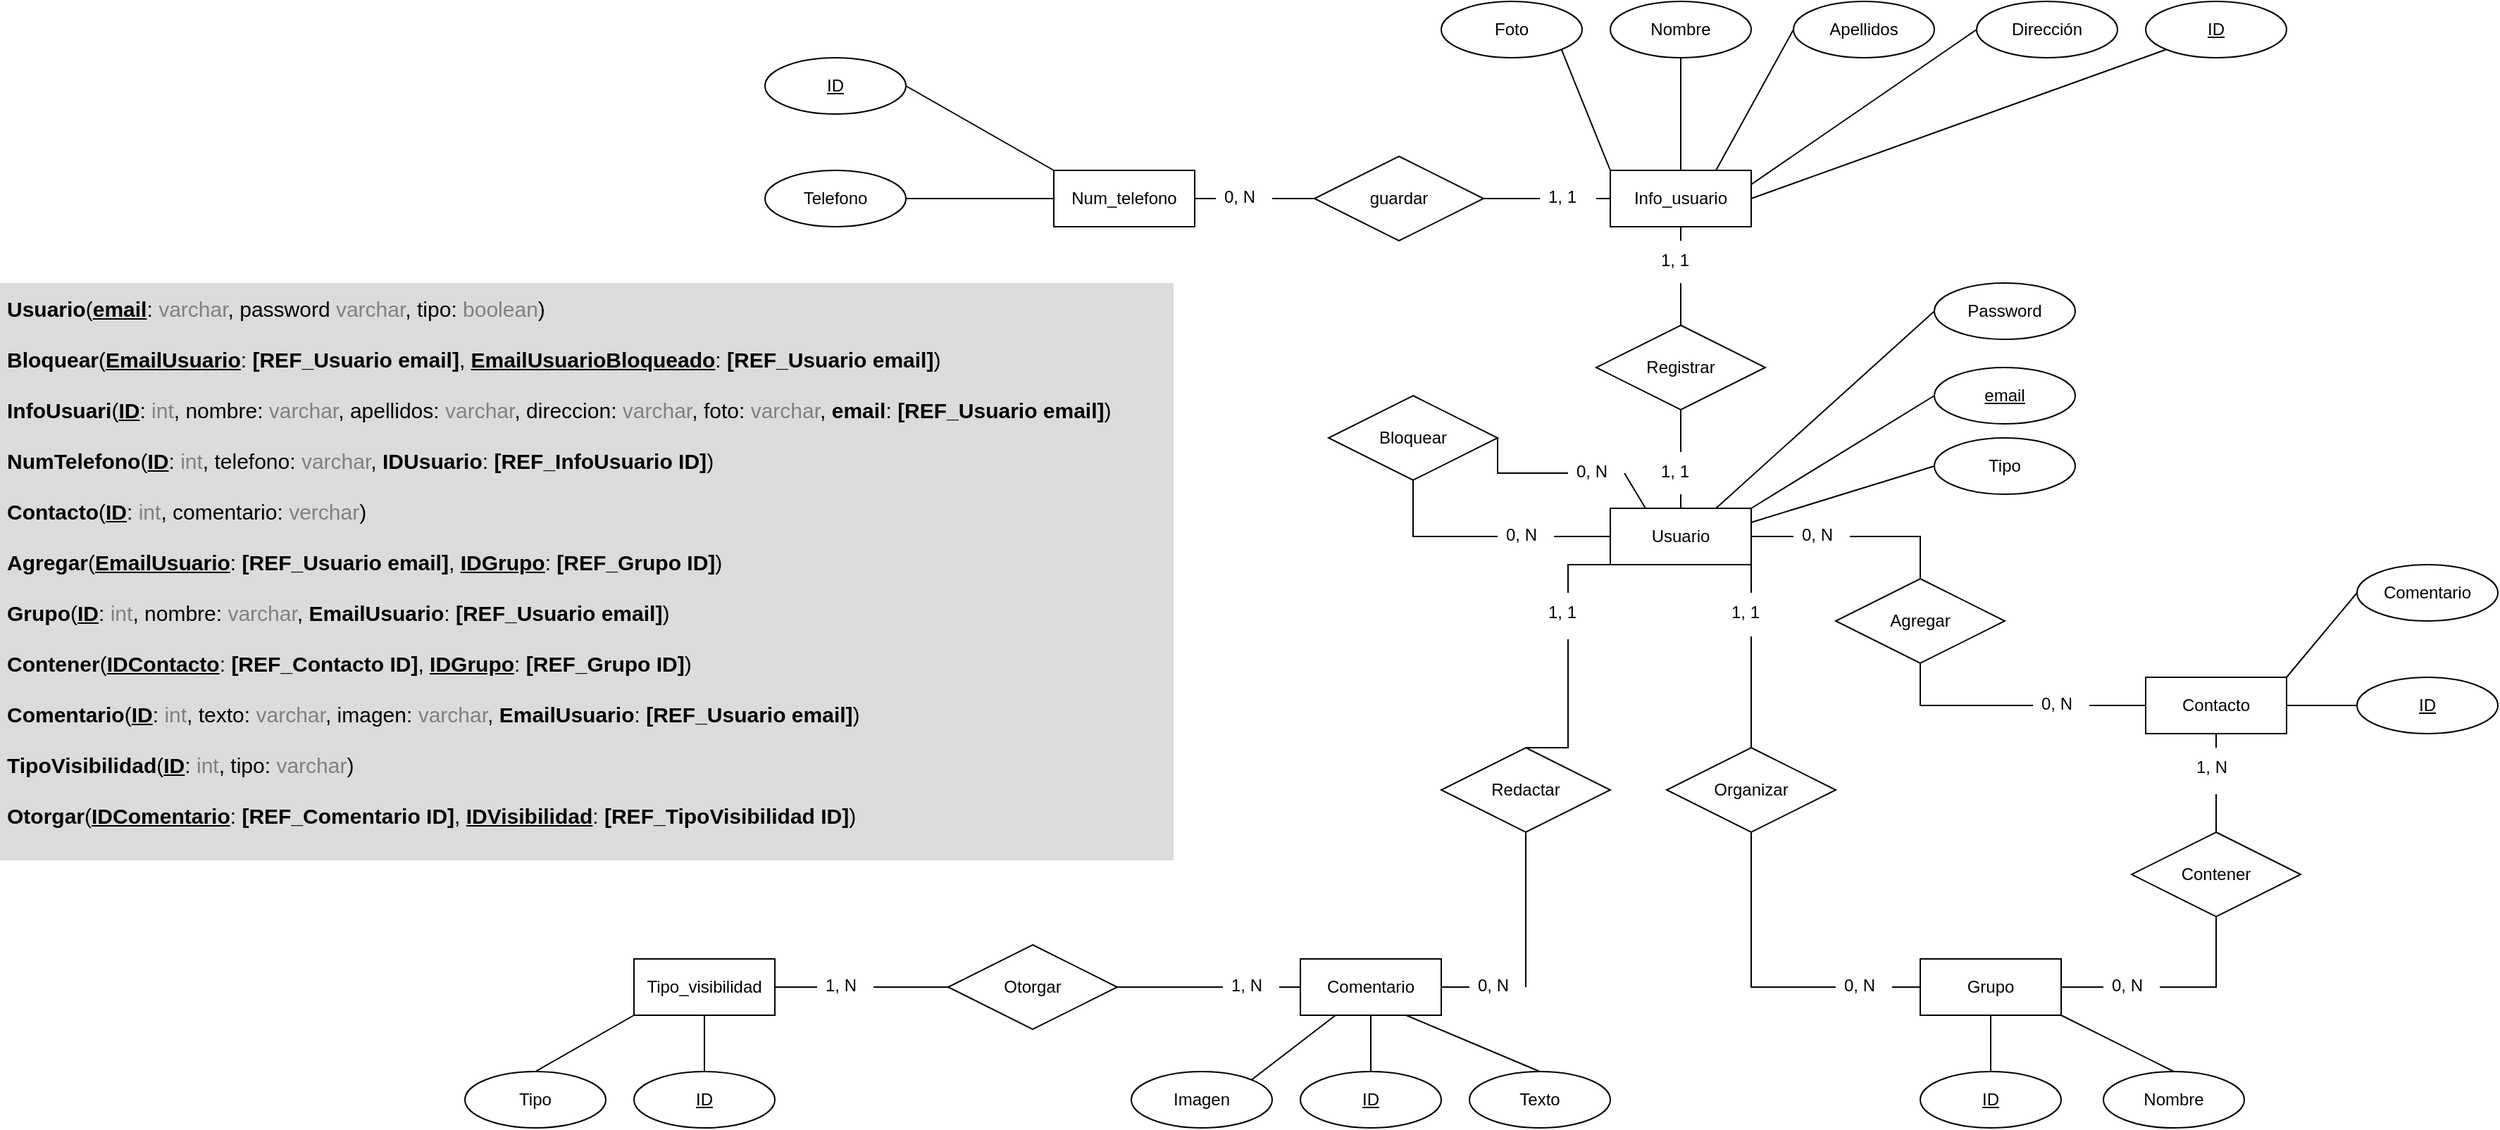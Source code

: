 <mxfile version="22.0.4" type="github">
  <diagram name="Página-1" id="-9C3jIrHVIkXwPgJliVP">
    <mxGraphModel dx="3695" dy="2733" grid="1" gridSize="10" guides="1" tooltips="1" connect="1" arrows="1" fold="1" page="1" pageScale="1" pageWidth="827" pageHeight="1169" math="0" shadow="0">
      <root>
        <mxCell id="0" />
        <mxCell id="1" parent="0" />
        <mxCell id="gNRQX5EENr9k3Pw9cmkN-1" value="Usuario" style="whiteSpace=wrap;html=1;align=center;" parent="1" vertex="1">
          <mxGeometry x="903" y="-540" width="100" height="40" as="geometry" />
        </mxCell>
        <mxCell id="gNRQX5EENr9k3Pw9cmkN-2" value="email" style="ellipse;whiteSpace=wrap;html=1;align=center;fontStyle=4;" parent="1" vertex="1">
          <mxGeometry x="1133" y="-640" width="100" height="40" as="geometry" />
        </mxCell>
        <mxCell id="gNRQX5EENr9k3Pw9cmkN-3" value="Password" style="ellipse;whiteSpace=wrap;html=1;align=center;" parent="1" vertex="1">
          <mxGeometry x="1133" y="-700" width="100" height="40" as="geometry" />
        </mxCell>
        <mxCell id="gNRQX5EENr9k3Pw9cmkN-4" value="Nombre" style="ellipse;whiteSpace=wrap;html=1;align=center;" parent="1" vertex="1">
          <mxGeometry x="903" y="-900" width="100" height="40" as="geometry" />
        </mxCell>
        <mxCell id="gNRQX5EENr9k3Pw9cmkN-5" value="Apellidos" style="ellipse;whiteSpace=wrap;html=1;align=center;" parent="1" vertex="1">
          <mxGeometry x="1033" y="-900" width="100" height="40" as="geometry" />
        </mxCell>
        <mxCell id="gNRQX5EENr9k3Pw9cmkN-6" value="Dirección" style="ellipse;whiteSpace=wrap;html=1;align=center;" parent="1" vertex="1">
          <mxGeometry x="1163" y="-900" width="100" height="40" as="geometry" />
        </mxCell>
        <mxCell id="gNRQX5EENr9k3Pw9cmkN-7" value="Telefono" style="ellipse;whiteSpace=wrap;html=1;align=center;" parent="1" vertex="1">
          <mxGeometry x="303" y="-780" width="100" height="40" as="geometry" />
        </mxCell>
        <mxCell id="gNRQX5EENr9k3Pw9cmkN-8" value="Foto" style="ellipse;whiteSpace=wrap;html=1;align=center;" parent="1" vertex="1">
          <mxGeometry x="783" y="-900" width="100" height="40" as="geometry" />
        </mxCell>
        <mxCell id="gNRQX5EENr9k3Pw9cmkN-9" value="Tipo" style="ellipse;whiteSpace=wrap;html=1;align=center;" parent="1" vertex="1">
          <mxGeometry x="1133" y="-590" width="100" height="40" as="geometry" />
        </mxCell>
        <mxCell id="gNRQX5EENr9k3Pw9cmkN-10" value="Contacto" style="whiteSpace=wrap;html=1;align=center;" parent="1" vertex="1">
          <mxGeometry x="1283" y="-420" width="100" height="40" as="geometry" />
        </mxCell>
        <mxCell id="gNRQX5EENr9k3Pw9cmkN-11" value="ID" style="ellipse;whiteSpace=wrap;html=1;align=center;fontStyle=4;" parent="1" vertex="1">
          <mxGeometry x="1433" y="-420" width="100" height="40" as="geometry" />
        </mxCell>
        <mxCell id="gNRQX5EENr9k3Pw9cmkN-12" value="Comentario" style="ellipse;whiteSpace=wrap;html=1;align=center;" parent="1" vertex="1">
          <mxGeometry x="1433" y="-500" width="100" height="40" as="geometry" />
        </mxCell>
        <mxCell id="gNRQX5EENr9k3Pw9cmkN-13" value="Grupo" style="whiteSpace=wrap;html=1;align=center;" parent="1" vertex="1">
          <mxGeometry x="1123" y="-220" width="100" height="40" as="geometry" />
        </mxCell>
        <mxCell id="gNRQX5EENr9k3Pw9cmkN-14" value="ID" style="ellipse;whiteSpace=wrap;html=1;align=center;fontStyle=4;" parent="1" vertex="1">
          <mxGeometry x="1123" y="-140" width="100" height="40" as="geometry" />
        </mxCell>
        <mxCell id="gNRQX5EENr9k3Pw9cmkN-15" value="Nombre" style="ellipse;whiteSpace=wrap;html=1;align=center;" parent="1" vertex="1">
          <mxGeometry x="1253" y="-140" width="100" height="40" as="geometry" />
        </mxCell>
        <mxCell id="gNRQX5EENr9k3Pw9cmkN-16" value="Organizar" style="shape=rhombus;perimeter=rhombusPerimeter;whiteSpace=wrap;html=1;align=center;" parent="1" vertex="1">
          <mxGeometry x="943" y="-370" width="120" height="60" as="geometry" />
        </mxCell>
        <mxCell id="gNRQX5EENr9k3Pw9cmkN-17" value="0, N" style="text;strokeColor=none;fillColor=none;spacingLeft=4;spacingRight=4;overflow=hidden;rotatable=0;points=[[0,0.5],[1,0.5]];portConstraint=eastwest;fontSize=12;whiteSpace=wrap;html=1;" parent="1" vertex="1">
          <mxGeometry x="1063" y="-215" width="40" height="30" as="geometry" />
        </mxCell>
        <mxCell id="gNRQX5EENr9k3Pw9cmkN-18" value="1, 1" style="text;strokeColor=none;fillColor=none;spacingLeft=4;spacingRight=4;overflow=hidden;rotatable=0;points=[[0,0.5],[1,0.5]];portConstraint=eastwest;fontSize=12;whiteSpace=wrap;html=1;" parent="1" vertex="1">
          <mxGeometry x="983" y="-480" width="40" height="30" as="geometry" />
        </mxCell>
        <mxCell id="gNRQX5EENr9k3Pw9cmkN-19" value="" style="endArrow=none;html=1;rounded=0;exitX=0;exitY=0.5;exitDx=0;exitDy=0;entryX=1;entryY=0.5;entryDx=0;entryDy=0;" parent="1" source="gNRQX5EENr9k3Pw9cmkN-13" target="gNRQX5EENr9k3Pw9cmkN-17" edge="1">
          <mxGeometry relative="1" as="geometry">
            <mxPoint x="1123" y="-260" as="sourcePoint" />
            <mxPoint x="1283" y="-260" as="targetPoint" />
          </mxGeometry>
        </mxCell>
        <mxCell id="gNRQX5EENr9k3Pw9cmkN-20" value="" style="endArrow=none;html=1;rounded=0;exitX=0.5;exitY=1;exitDx=0;exitDy=0;entryX=0;entryY=0.5;entryDx=0;entryDy=0;" parent="1" source="gNRQX5EENr9k3Pw9cmkN-16" target="gNRQX5EENr9k3Pw9cmkN-17" edge="1">
          <mxGeometry relative="1" as="geometry">
            <mxPoint x="1183" y="-190" as="sourcePoint" />
            <mxPoint x="1083" y="-200" as="targetPoint" />
            <Array as="points">
              <mxPoint x="1003" y="-200" />
            </Array>
          </mxGeometry>
        </mxCell>
        <mxCell id="gNRQX5EENr9k3Pw9cmkN-21" value="" style="endArrow=none;html=1;rounded=0;exitX=1;exitY=1;exitDx=0;exitDy=0;entryX=0.5;entryY=0;entryDx=0;entryDy=0;entryPerimeter=0;" parent="1" source="gNRQX5EENr9k3Pw9cmkN-1" target="gNRQX5EENr9k3Pw9cmkN-18" edge="1">
          <mxGeometry relative="1" as="geometry">
            <mxPoint x="983" y="-500" as="sourcePoint" />
            <mxPoint x="1313" y="-260" as="targetPoint" />
          </mxGeometry>
        </mxCell>
        <mxCell id="gNRQX5EENr9k3Pw9cmkN-22" value="" style="endArrow=none;html=1;rounded=0;exitX=0.5;exitY=1.033;exitDx=0;exitDy=0;entryX=0.5;entryY=0;entryDx=0;entryDy=0;exitPerimeter=0;fontStyle=1" parent="1" source="gNRQX5EENr9k3Pw9cmkN-18" target="gNRQX5EENr9k3Pw9cmkN-16" edge="1">
          <mxGeometry relative="1" as="geometry">
            <mxPoint x="1183" y="-190" as="sourcePoint" />
            <mxPoint x="1133" y="-190" as="targetPoint" />
          </mxGeometry>
        </mxCell>
        <mxCell id="gNRQX5EENr9k3Pw9cmkN-23" value="Agregar" style="shape=rhombus;perimeter=rhombusPerimeter;whiteSpace=wrap;html=1;align=center;" parent="1" vertex="1">
          <mxGeometry x="1063" y="-490" width="120" height="60" as="geometry" />
        </mxCell>
        <mxCell id="gNRQX5EENr9k3Pw9cmkN-24" value="Comentario" style="whiteSpace=wrap;html=1;align=center;" parent="1" vertex="1">
          <mxGeometry x="683" y="-220" width="100" height="40" as="geometry" />
        </mxCell>
        <mxCell id="gNRQX5EENr9k3Pw9cmkN-25" value="Redactar" style="shape=rhombus;perimeter=rhombusPerimeter;whiteSpace=wrap;html=1;align=center;" parent="1" vertex="1">
          <mxGeometry x="783" y="-370" width="120" height="60" as="geometry" />
        </mxCell>
        <mxCell id="gNRQX5EENr9k3Pw9cmkN-26" value="1, 1" style="text;strokeColor=none;fillColor=none;spacingLeft=4;spacingRight=4;overflow=hidden;rotatable=0;points=[[0,0.5],[1,0.5]];portConstraint=eastwest;fontSize=12;whiteSpace=wrap;html=1;" parent="1" vertex="1">
          <mxGeometry x="853" y="-480" width="40" height="30" as="geometry" />
        </mxCell>
        <mxCell id="gNRQX5EENr9k3Pw9cmkN-27" value="0, N" style="text;strokeColor=none;fillColor=none;spacingLeft=4;spacingRight=4;overflow=hidden;rotatable=0;points=[[0,0.5],[1,0.5]];portConstraint=eastwest;fontSize=12;whiteSpace=wrap;html=1;" parent="1" vertex="1">
          <mxGeometry x="803" y="-215" width="40" height="30" as="geometry" />
        </mxCell>
        <mxCell id="gNRQX5EENr9k3Pw9cmkN-28" value="" style="endArrow=none;html=1;rounded=0;exitX=1;exitY=0.5;exitDx=0;exitDy=0;entryX=0;entryY=0.5;entryDx=0;entryDy=0;" parent="1" source="gNRQX5EENr9k3Pw9cmkN-24" target="gNRQX5EENr9k3Pw9cmkN-27" edge="1">
          <mxGeometry relative="1" as="geometry">
            <mxPoint x="1123" y="-260" as="sourcePoint" />
            <mxPoint x="1283" y="-260" as="targetPoint" />
          </mxGeometry>
        </mxCell>
        <mxCell id="gNRQX5EENr9k3Pw9cmkN-29" value="" style="endArrow=none;html=1;rounded=0;exitX=0.5;exitY=1;exitDx=0;exitDy=0;entryX=1;entryY=0.5;entryDx=0;entryDy=0;" parent="1" source="gNRQX5EENr9k3Pw9cmkN-25" target="gNRQX5EENr9k3Pw9cmkN-27" edge="1">
          <mxGeometry relative="1" as="geometry">
            <mxPoint x="1123" y="-260" as="sourcePoint" />
            <mxPoint x="1283" y="-260" as="targetPoint" />
          </mxGeometry>
        </mxCell>
        <mxCell id="gNRQX5EENr9k3Pw9cmkN-30" value="" style="endArrow=none;html=1;rounded=0;exitX=0.5;exitY=0;exitDx=0;exitDy=0;entryX=0.5;entryY=1.1;entryDx=0;entryDy=0;entryPerimeter=0;" parent="1" source="gNRQX5EENr9k3Pw9cmkN-25" target="gNRQX5EENr9k3Pw9cmkN-26" edge="1">
          <mxGeometry relative="1" as="geometry">
            <mxPoint x="1123" y="-260" as="sourcePoint" />
            <mxPoint x="1283" y="-260" as="targetPoint" />
            <Array as="points">
              <mxPoint x="873" y="-370" />
            </Array>
          </mxGeometry>
        </mxCell>
        <mxCell id="gNRQX5EENr9k3Pw9cmkN-31" value="" style="endArrow=none;html=1;rounded=0;exitX=0;exitY=1;exitDx=0;exitDy=0;entryX=0.5;entryY=0;entryDx=0;entryDy=0;entryPerimeter=0;" parent="1" source="gNRQX5EENr9k3Pw9cmkN-1" target="gNRQX5EENr9k3Pw9cmkN-26" edge="1">
          <mxGeometry relative="1" as="geometry">
            <mxPoint x="1123" y="-260" as="sourcePoint" />
            <mxPoint x="1283" y="-260" as="targetPoint" />
            <Array as="points">
              <mxPoint x="873" y="-500" />
            </Array>
          </mxGeometry>
        </mxCell>
        <mxCell id="gNRQX5EENr9k3Pw9cmkN-32" value="Bloquear" style="shape=rhombus;perimeter=rhombusPerimeter;whiteSpace=wrap;html=1;align=center;" parent="1" vertex="1">
          <mxGeometry x="703" y="-620" width="120" height="60" as="geometry" />
        </mxCell>
        <mxCell id="gNRQX5EENr9k3Pw9cmkN-33" value="0, N" style="text;strokeColor=none;fillColor=none;spacingLeft=4;spacingRight=4;overflow=hidden;rotatable=0;points=[[0,0.5],[1,0.5]];portConstraint=eastwest;fontSize=12;whiteSpace=wrap;html=1;" parent="1" vertex="1">
          <mxGeometry x="823" y="-535" width="40" height="30" as="geometry" />
        </mxCell>
        <mxCell id="gNRQX5EENr9k3Pw9cmkN-34" value="" style="endArrow=none;html=1;rounded=0;exitX=0;exitY=0.5;exitDx=0;exitDy=0;entryX=1;entryY=0.5;entryDx=0;entryDy=0;" parent="1" source="gNRQX5EENr9k3Pw9cmkN-1" target="gNRQX5EENr9k3Pw9cmkN-33" edge="1">
          <mxGeometry relative="1" as="geometry">
            <mxPoint x="1013" y="-439" as="sourcePoint" />
            <mxPoint x="1013" y="-360" as="targetPoint" />
          </mxGeometry>
        </mxCell>
        <mxCell id="gNRQX5EENr9k3Pw9cmkN-35" value="" style="endArrow=none;html=1;rounded=0;exitX=0;exitY=0.5;exitDx=0;exitDy=0;entryX=0.5;entryY=1;entryDx=0;entryDy=0;" parent="1" source="gNRQX5EENr9k3Pw9cmkN-33" target="gNRQX5EENr9k3Pw9cmkN-32" edge="1">
          <mxGeometry relative="1" as="geometry">
            <mxPoint x="1123" y="-260" as="sourcePoint" />
            <mxPoint x="1283" y="-260" as="targetPoint" />
            <Array as="points">
              <mxPoint x="763" y="-520" />
            </Array>
          </mxGeometry>
        </mxCell>
        <mxCell id="gNRQX5EENr9k3Pw9cmkN-36" value="0, N" style="text;strokeColor=none;fillColor=none;spacingLeft=4;spacingRight=4;overflow=hidden;rotatable=0;points=[[0,0.5],[1,0.5]];portConstraint=eastwest;fontSize=12;whiteSpace=wrap;html=1;" parent="1" vertex="1">
          <mxGeometry x="1203" y="-415" width="40" height="30" as="geometry" />
        </mxCell>
        <mxCell id="gNRQX5EENr9k3Pw9cmkN-37" value="0, N" style="text;strokeColor=none;fillColor=none;spacingLeft=4;spacingRight=4;overflow=hidden;rotatable=0;points=[[0,0.5],[1,0.5]];portConstraint=eastwest;fontSize=12;whiteSpace=wrap;html=1;" parent="1" vertex="1">
          <mxGeometry x="1033" y="-535" width="40" height="30" as="geometry" />
        </mxCell>
        <mxCell id="gNRQX5EENr9k3Pw9cmkN-38" value="" style="endArrow=none;html=1;rounded=0;exitX=0.5;exitY=1;exitDx=0;exitDy=0;entryX=0;entryY=0.5;entryDx=0;entryDy=0;" parent="1" source="gNRQX5EENr9k3Pw9cmkN-23" target="gNRQX5EENr9k3Pw9cmkN-36" edge="1">
          <mxGeometry relative="1" as="geometry">
            <mxPoint x="1123" y="-260" as="sourcePoint" />
            <mxPoint x="1283" y="-260" as="targetPoint" />
            <Array as="points">
              <mxPoint x="1123" y="-400" />
            </Array>
          </mxGeometry>
        </mxCell>
        <mxCell id="gNRQX5EENr9k3Pw9cmkN-39" value="" style="endArrow=none;html=1;rounded=0;exitX=0;exitY=0.5;exitDx=0;exitDy=0;entryX=1;entryY=0.5;entryDx=0;entryDy=0;fontStyle=1" parent="1" source="gNRQX5EENr9k3Pw9cmkN-10" target="gNRQX5EENr9k3Pw9cmkN-36" edge="1">
          <mxGeometry relative="1" as="geometry">
            <mxPoint x="1013" y="-439" as="sourcePoint" />
            <mxPoint x="1013" y="-360" as="targetPoint" />
          </mxGeometry>
        </mxCell>
        <mxCell id="gNRQX5EENr9k3Pw9cmkN-40" value="" style="endArrow=none;html=1;rounded=0;exitX=1;exitY=0.5;exitDx=0;exitDy=0;entryX=0;entryY=0.5;entryDx=0;entryDy=0;fontStyle=1" parent="1" source="gNRQX5EENr9k3Pw9cmkN-1" target="gNRQX5EENr9k3Pw9cmkN-37" edge="1">
          <mxGeometry relative="1" as="geometry">
            <mxPoint x="1023" y="-429" as="sourcePoint" />
            <mxPoint x="1023" y="-350" as="targetPoint" />
          </mxGeometry>
        </mxCell>
        <mxCell id="gNRQX5EENr9k3Pw9cmkN-41" value="" style="endArrow=none;html=1;rounded=0;exitX=1;exitY=0.5;exitDx=0;exitDy=0;entryX=0.5;entryY=0;entryDx=0;entryDy=0;fontStyle=1" parent="1" source="gNRQX5EENr9k3Pw9cmkN-37" target="gNRQX5EENr9k3Pw9cmkN-23" edge="1">
          <mxGeometry relative="1" as="geometry">
            <mxPoint x="1033" y="-419" as="sourcePoint" />
            <mxPoint x="1033" y="-340" as="targetPoint" />
            <Array as="points">
              <mxPoint x="1123" y="-520" />
            </Array>
          </mxGeometry>
        </mxCell>
        <mxCell id="gNRQX5EENr9k3Pw9cmkN-42" value="ID" style="ellipse;whiteSpace=wrap;html=1;align=center;fontStyle=4;" parent="1" vertex="1">
          <mxGeometry x="683" y="-140" width="100" height="40" as="geometry" />
        </mxCell>
        <mxCell id="gNRQX5EENr9k3Pw9cmkN-43" value="Imagen" style="ellipse;whiteSpace=wrap;html=1;align=center;" parent="1" vertex="1">
          <mxGeometry x="563" y="-140" width="100" height="40" as="geometry" />
        </mxCell>
        <mxCell id="gNRQX5EENr9k3Pw9cmkN-44" value="Texto" style="ellipse;whiteSpace=wrap;html=1;align=center;" parent="1" vertex="1">
          <mxGeometry x="803" y="-140" width="100" height="40" as="geometry" />
        </mxCell>
        <mxCell id="gNRQX5EENr9k3Pw9cmkN-45" value="Tipo_visibilidad" style="whiteSpace=wrap;html=1;align=center;" parent="1" vertex="1">
          <mxGeometry x="210" y="-220" width="100" height="40" as="geometry" />
        </mxCell>
        <mxCell id="gNRQX5EENr9k3Pw9cmkN-46" value="ID" style="ellipse;whiteSpace=wrap;html=1;align=center;fontStyle=4;" parent="1" vertex="1">
          <mxGeometry x="210" y="-140" width="100" height="40" as="geometry" />
        </mxCell>
        <mxCell id="gNRQX5EENr9k3Pw9cmkN-47" value="Tipo" style="ellipse;whiteSpace=wrap;html=1;align=center;" parent="1" vertex="1">
          <mxGeometry x="90" y="-140" width="100" height="40" as="geometry" />
        </mxCell>
        <mxCell id="gNRQX5EENr9k3Pw9cmkN-48" value="Otorgar" style="shape=rhombus;perimeter=rhombusPerimeter;whiteSpace=wrap;html=1;align=center;" parent="1" vertex="1">
          <mxGeometry x="433" y="-230" width="120" height="60" as="geometry" />
        </mxCell>
        <mxCell id="gNRQX5EENr9k3Pw9cmkN-49" value="1, N" style="text;strokeColor=none;fillColor=none;spacingLeft=4;spacingRight=4;overflow=hidden;rotatable=0;points=[[0,0.5],[1,0.5]];portConstraint=eastwest;fontSize=12;whiteSpace=wrap;html=1;" parent="1" vertex="1">
          <mxGeometry x="340" y="-215" width="40" height="30" as="geometry" />
        </mxCell>
        <mxCell id="gNRQX5EENr9k3Pw9cmkN-50" value="1, N" style="text;strokeColor=none;fillColor=none;spacingLeft=4;spacingRight=4;overflow=hidden;rotatable=0;points=[[0,0.5],[1,0.5]];portConstraint=eastwest;fontSize=12;whiteSpace=wrap;html=1;" parent="1" vertex="1">
          <mxGeometry x="628" y="-215" width="40" height="30" as="geometry" />
        </mxCell>
        <mxCell id="gNRQX5EENr9k3Pw9cmkN-51" value="" style="endArrow=none;html=1;rounded=0;exitX=1;exitY=0.5;exitDx=0;exitDy=0;entryX=0;entryY=0.5;entryDx=0;entryDy=0;" parent="1" source="gNRQX5EENr9k3Pw9cmkN-45" target="gNRQX5EENr9k3Pw9cmkN-49" edge="1">
          <mxGeometry relative="1" as="geometry">
            <mxPoint x="733" y="-260" as="sourcePoint" />
            <mxPoint x="333" y="-170" as="targetPoint" />
          </mxGeometry>
        </mxCell>
        <mxCell id="gNRQX5EENr9k3Pw9cmkN-52" value="" style="endArrow=none;html=1;rounded=0;exitX=0;exitY=0.5;exitDx=0;exitDy=0;entryX=1;entryY=0.5;entryDx=0;entryDy=0;" parent="1" source="gNRQX5EENr9k3Pw9cmkN-48" target="gNRQX5EENr9k3Pw9cmkN-49" edge="1">
          <mxGeometry relative="1" as="geometry">
            <mxPoint x="853" y="-300" as="sourcePoint" />
            <mxPoint x="853" y="-190" as="targetPoint" />
          </mxGeometry>
        </mxCell>
        <mxCell id="gNRQX5EENr9k3Pw9cmkN-53" value="" style="endArrow=none;html=1;rounded=0;exitX=0;exitY=0.5;exitDx=0;exitDy=0;entryX=1;entryY=0.5;entryDx=0;entryDy=0;" parent="1" source="gNRQX5EENr9k3Pw9cmkN-50" target="gNRQX5EENr9k3Pw9cmkN-48" edge="1">
          <mxGeometry relative="1" as="geometry">
            <mxPoint x="863" y="-290" as="sourcePoint" />
            <mxPoint x="863" y="-180" as="targetPoint" />
          </mxGeometry>
        </mxCell>
        <mxCell id="gNRQX5EENr9k3Pw9cmkN-54" value="" style="endArrow=none;html=1;rounded=0;exitX=1;exitY=0.5;exitDx=0;exitDy=0;entryX=0;entryY=0.5;entryDx=0;entryDy=0;" parent="1" source="gNRQX5EENr9k3Pw9cmkN-50" target="gNRQX5EENr9k3Pw9cmkN-24" edge="1">
          <mxGeometry relative="1" as="geometry">
            <mxPoint x="873" y="-280" as="sourcePoint" />
            <mxPoint x="873" y="-170" as="targetPoint" />
          </mxGeometry>
        </mxCell>
        <mxCell id="gNRQX5EENr9k3Pw9cmkN-55" value="Contener" style="shape=rhombus;perimeter=rhombusPerimeter;whiteSpace=wrap;html=1;align=center;" parent="1" vertex="1">
          <mxGeometry x="1273" y="-310" width="120" height="60" as="geometry" />
        </mxCell>
        <mxCell id="gNRQX5EENr9k3Pw9cmkN-56" value="1, N" style="text;strokeColor=none;fillColor=none;spacingLeft=4;spacingRight=4;overflow=hidden;rotatable=0;points=[[0,0.5],[1,0.5]];portConstraint=eastwest;fontSize=12;whiteSpace=wrap;html=1;" parent="1" vertex="1">
          <mxGeometry x="1313" y="-370" width="40" height="30" as="geometry" />
        </mxCell>
        <mxCell id="gNRQX5EENr9k3Pw9cmkN-57" value="0, N" style="text;strokeColor=none;fillColor=none;spacingLeft=4;spacingRight=4;overflow=hidden;rotatable=0;points=[[0,0.5],[1,0.5]];portConstraint=eastwest;fontSize=12;whiteSpace=wrap;html=1;" parent="1" vertex="1">
          <mxGeometry x="1253" y="-215" width="40" height="30" as="geometry" />
        </mxCell>
        <mxCell id="gNRQX5EENr9k3Pw9cmkN-58" value="" style="endArrow=none;html=1;rounded=0;exitX=1;exitY=0.5;exitDx=0;exitDy=0;entryX=0;entryY=0.5;entryDx=0;entryDy=0;" parent="1" source="gNRQX5EENr9k3Pw9cmkN-13" target="gNRQX5EENr9k3Pw9cmkN-57" edge="1">
          <mxGeometry relative="1" as="geometry">
            <mxPoint x="893" y="-260" as="sourcePoint" />
            <mxPoint x="1053" y="-260" as="targetPoint" />
          </mxGeometry>
        </mxCell>
        <mxCell id="gNRQX5EENr9k3Pw9cmkN-59" value="" style="endArrow=none;html=1;rounded=0;exitX=0.5;exitY=1;exitDx=0;exitDy=0;entryX=1;entryY=0.5;entryDx=0;entryDy=0;fontStyle=1" parent="1" source="gNRQX5EENr9k3Pw9cmkN-55" target="gNRQX5EENr9k3Pw9cmkN-57" edge="1">
          <mxGeometry relative="1" as="geometry">
            <mxPoint x="1013" y="-439" as="sourcePoint" />
            <mxPoint x="1013" y="-360" as="targetPoint" />
            <Array as="points">
              <mxPoint x="1333" y="-200" />
            </Array>
          </mxGeometry>
        </mxCell>
        <mxCell id="gNRQX5EENr9k3Pw9cmkN-60" value="" style="endArrow=none;html=1;rounded=0;exitX=0.5;exitY=0;exitDx=0;exitDy=0;fontStyle=1;entryX=0.5;entryY=1.1;entryDx=0;entryDy=0;entryPerimeter=0;" parent="1" source="gNRQX5EENr9k3Pw9cmkN-55" target="gNRQX5EENr9k3Pw9cmkN-56" edge="1">
          <mxGeometry relative="1" as="geometry">
            <mxPoint x="1023" y="-429" as="sourcePoint" />
            <mxPoint x="1313" y="-330" as="targetPoint" />
          </mxGeometry>
        </mxCell>
        <mxCell id="gNRQX5EENr9k3Pw9cmkN-61" value="" style="endArrow=none;html=1;rounded=0;exitX=0.5;exitY=0;exitDx=0;exitDy=0;fontStyle=1;entryX=0.5;entryY=1;entryDx=0;entryDy=0;exitPerimeter=0;" parent="1" source="gNRQX5EENr9k3Pw9cmkN-56" target="gNRQX5EENr9k3Pw9cmkN-10" edge="1">
          <mxGeometry relative="1" as="geometry">
            <mxPoint x="1343" y="-300" as="sourcePoint" />
            <mxPoint x="1343" y="-327" as="targetPoint" />
          </mxGeometry>
        </mxCell>
        <mxCell id="gNRQX5EENr9k3Pw9cmkN-62" value="" style="endArrow=none;html=1;rounded=0;exitX=0.5;exitY=0;exitDx=0;exitDy=0;entryX=0;entryY=1;entryDx=0;entryDy=0;fontStyle=1" parent="1" source="gNRQX5EENr9k3Pw9cmkN-47" target="gNRQX5EENr9k3Pw9cmkN-45" edge="1">
          <mxGeometry relative="1" as="geometry">
            <mxPoint x="1013" y="-439" as="sourcePoint" />
            <mxPoint x="1013" y="-360" as="targetPoint" />
          </mxGeometry>
        </mxCell>
        <mxCell id="gNRQX5EENr9k3Pw9cmkN-63" value="" style="endArrow=none;html=1;rounded=0;exitX=0.5;exitY=0;exitDx=0;exitDy=0;entryX=0.5;entryY=1;entryDx=0;entryDy=0;fontStyle=1" parent="1" source="gNRQX5EENr9k3Pw9cmkN-46" target="gNRQX5EENr9k3Pw9cmkN-45" edge="1">
          <mxGeometry relative="1" as="geometry">
            <mxPoint x="1023" y="-429" as="sourcePoint" />
            <mxPoint x="1023" y="-350" as="targetPoint" />
          </mxGeometry>
        </mxCell>
        <mxCell id="gNRQX5EENr9k3Pw9cmkN-64" value="" style="endArrow=none;html=1;rounded=0;exitX=1;exitY=0;exitDx=0;exitDy=0;entryX=0.25;entryY=1;entryDx=0;entryDy=0;fontStyle=1" parent="1" source="gNRQX5EENr9k3Pw9cmkN-43" target="gNRQX5EENr9k3Pw9cmkN-24" edge="1">
          <mxGeometry relative="1" as="geometry">
            <mxPoint x="1033" y="-419" as="sourcePoint" />
            <mxPoint x="1033" y="-340" as="targetPoint" />
          </mxGeometry>
        </mxCell>
        <mxCell id="gNRQX5EENr9k3Pw9cmkN-65" value="" style="endArrow=none;html=1;rounded=0;exitX=0.5;exitY=0;exitDx=0;exitDy=0;entryX=0.5;entryY=1;entryDx=0;entryDy=0;fontStyle=1" parent="1" source="gNRQX5EENr9k3Pw9cmkN-42" target="gNRQX5EENr9k3Pw9cmkN-24" edge="1">
          <mxGeometry relative="1" as="geometry">
            <mxPoint x="1043" y="-409" as="sourcePoint" />
            <mxPoint x="1043" y="-330" as="targetPoint" />
          </mxGeometry>
        </mxCell>
        <mxCell id="gNRQX5EENr9k3Pw9cmkN-66" value="" style="endArrow=none;html=1;rounded=0;exitX=0.5;exitY=0;exitDx=0;exitDy=0;entryX=0.75;entryY=1;entryDx=0;entryDy=0;fontStyle=1" parent="1" source="gNRQX5EENr9k3Pw9cmkN-44" target="gNRQX5EENr9k3Pw9cmkN-24" edge="1">
          <mxGeometry relative="1" as="geometry">
            <mxPoint x="1053" y="-399" as="sourcePoint" />
            <mxPoint x="1053" y="-320" as="targetPoint" />
          </mxGeometry>
        </mxCell>
        <mxCell id="gNRQX5EENr9k3Pw9cmkN-67" value="" style="endArrow=none;html=1;rounded=0;exitX=0.5;exitY=0;exitDx=0;exitDy=0;entryX=0.5;entryY=1;entryDx=0;entryDy=0;fontStyle=1" parent="1" source="gNRQX5EENr9k3Pw9cmkN-14" target="gNRQX5EENr9k3Pw9cmkN-13" edge="1">
          <mxGeometry relative="1" as="geometry">
            <mxPoint x="1073" y="-379" as="sourcePoint" />
            <mxPoint x="1073" y="-300" as="targetPoint" />
          </mxGeometry>
        </mxCell>
        <mxCell id="gNRQX5EENr9k3Pw9cmkN-68" value="" style="endArrow=none;html=1;rounded=0;exitX=0.5;exitY=0;exitDx=0;exitDy=0;entryX=1;entryY=1;entryDx=0;entryDy=0;fontStyle=1" parent="1" source="gNRQX5EENr9k3Pw9cmkN-15" target="gNRQX5EENr9k3Pw9cmkN-13" edge="1">
          <mxGeometry relative="1" as="geometry">
            <mxPoint x="1083" y="-369" as="sourcePoint" />
            <mxPoint x="1083" y="-290" as="targetPoint" />
          </mxGeometry>
        </mxCell>
        <mxCell id="gNRQX5EENr9k3Pw9cmkN-69" value="" style="endArrow=none;html=1;rounded=0;exitX=0;exitY=0.5;exitDx=0;exitDy=0;entryX=1;entryY=0;entryDx=0;entryDy=0;fontStyle=1" parent="1" source="gNRQX5EENr9k3Pw9cmkN-12" target="gNRQX5EENr9k3Pw9cmkN-10" edge="1">
          <mxGeometry relative="1" as="geometry">
            <mxPoint x="1093" y="-359" as="sourcePoint" />
            <mxPoint x="1093" y="-280" as="targetPoint" />
          </mxGeometry>
        </mxCell>
        <mxCell id="gNRQX5EENr9k3Pw9cmkN-70" value="" style="endArrow=none;html=1;rounded=0;exitX=0;exitY=0.5;exitDx=0;exitDy=0;entryX=1;entryY=0.5;entryDx=0;entryDy=0;fontStyle=1" parent="1" source="gNRQX5EENr9k3Pw9cmkN-11" target="gNRQX5EENr9k3Pw9cmkN-10" edge="1">
          <mxGeometry relative="1" as="geometry">
            <mxPoint x="1103" y="-349" as="sourcePoint" />
            <mxPoint x="1103" y="-270" as="targetPoint" />
          </mxGeometry>
        </mxCell>
        <mxCell id="gNRQX5EENr9k3Pw9cmkN-71" value="Info_usuario" style="whiteSpace=wrap;html=1;align=center;" parent="1" vertex="1">
          <mxGeometry x="903" y="-780" width="100" height="40" as="geometry" />
        </mxCell>
        <mxCell id="gNRQX5EENr9k3Pw9cmkN-72" value="Num_telefono" style="whiteSpace=wrap;html=1;align=center;" parent="1" vertex="1">
          <mxGeometry x="508" y="-780" width="100" height="40" as="geometry" />
        </mxCell>
        <mxCell id="gNRQX5EENr9k3Pw9cmkN-73" value="ID" style="ellipse;whiteSpace=wrap;html=1;align=center;fontStyle=4;" parent="1" vertex="1">
          <mxGeometry x="303" y="-860" width="100" height="40" as="geometry" />
        </mxCell>
        <mxCell id="gNRQX5EENr9k3Pw9cmkN-74" value="ID" style="ellipse;whiteSpace=wrap;html=1;align=center;fontStyle=4;" parent="1" vertex="1">
          <mxGeometry x="1283" y="-900" width="100" height="40" as="geometry" />
        </mxCell>
        <mxCell id="gNRQX5EENr9k3Pw9cmkN-75" value="guardar" style="shape=rhombus;perimeter=rhombusPerimeter;whiteSpace=wrap;html=1;align=center;" parent="1" vertex="1">
          <mxGeometry x="693" y="-790" width="120" height="60" as="geometry" />
        </mxCell>
        <mxCell id="gNRQX5EENr9k3Pw9cmkN-76" value="Registrar" style="shape=rhombus;perimeter=rhombusPerimeter;whiteSpace=wrap;html=1;align=center;" parent="1" vertex="1">
          <mxGeometry x="893" y="-670" width="120" height="60" as="geometry" />
        </mxCell>
        <mxCell id="gNRQX5EENr9k3Pw9cmkN-77" value="" style="endArrow=none;html=1;rounded=0;exitX=0.5;exitY=0;exitDx=0;exitDy=0;entryX=0.5;entryY=1;entryDx=0;entryDy=0;" parent="1" source="gNRQX5EENr9k3Pw9cmkN-95" target="gNRQX5EENr9k3Pw9cmkN-76" edge="1">
          <mxGeometry relative="1" as="geometry">
            <mxPoint x="813" y="-560" as="sourcePoint" />
            <mxPoint x="973" y="-560" as="targetPoint" />
          </mxGeometry>
        </mxCell>
        <mxCell id="gNRQX5EENr9k3Pw9cmkN-78" value="0, N" style="text;strokeColor=none;fillColor=none;spacingLeft=4;spacingRight=4;overflow=hidden;rotatable=0;points=[[0,0.5],[1,0.5]];portConstraint=eastwest;fontSize=12;whiteSpace=wrap;html=1;" parent="1" vertex="1">
          <mxGeometry x="873" y="-580" width="40" height="30" as="geometry" />
        </mxCell>
        <mxCell id="gNRQX5EENr9k3Pw9cmkN-79" value="" style="endArrow=none;html=1;rounded=0;exitX=0;exitY=0.5;exitDx=0;exitDy=0;entryX=1;entryY=0.5;entryDx=0;entryDy=0;" parent="1" source="gNRQX5EENr9k3Pw9cmkN-78" target="gNRQX5EENr9k3Pw9cmkN-32" edge="1">
          <mxGeometry relative="1" as="geometry">
            <mxPoint x="913" y="-510" as="sourcePoint" />
            <mxPoint x="873" y="-510" as="targetPoint" />
            <Array as="points">
              <mxPoint x="823" y="-565" />
            </Array>
          </mxGeometry>
        </mxCell>
        <mxCell id="gNRQX5EENr9k3Pw9cmkN-80" value="" style="endArrow=none;html=1;rounded=0;exitX=0.25;exitY=0;exitDx=0;exitDy=0;entryX=1;entryY=0.5;entryDx=0;entryDy=0;" parent="1" source="gNRQX5EENr9k3Pw9cmkN-1" target="gNRQX5EENr9k3Pw9cmkN-78" edge="1">
          <mxGeometry relative="1" as="geometry">
            <mxPoint x="923" y="-500" as="sourcePoint" />
            <mxPoint x="883" y="-500" as="targetPoint" />
            <Array as="points" />
          </mxGeometry>
        </mxCell>
        <mxCell id="gNRQX5EENr9k3Pw9cmkN-81" value="" style="endArrow=none;html=1;rounded=0;entryX=0.5;entryY=1;entryDx=0;entryDy=0;exitX=0.5;exitY=0;exitDx=0;exitDy=0;" parent="1" source="gNRQX5EENr9k3Pw9cmkN-97" target="gNRQX5EENr9k3Pw9cmkN-71" edge="1">
          <mxGeometry relative="1" as="geometry">
            <mxPoint x="1003" y="-680" as="sourcePoint" />
            <mxPoint x="963" y="-600" as="targetPoint" />
          </mxGeometry>
        </mxCell>
        <mxCell id="gNRQX5EENr9k3Pw9cmkN-82" value="" style="endArrow=none;html=1;rounded=0;entryX=1;entryY=0.5;entryDx=0;entryDy=0;exitX=0;exitY=0.5;exitDx=0;exitDy=0;" parent="1" source="gNRQX5EENr9k3Pw9cmkN-99" target="gNRQX5EENr9k3Pw9cmkN-75" edge="1">
          <mxGeometry relative="1" as="geometry">
            <mxPoint x="963" y="-660" as="sourcePoint" />
            <mxPoint x="963" y="-730" as="targetPoint" />
          </mxGeometry>
        </mxCell>
        <mxCell id="gNRQX5EENr9k3Pw9cmkN-83" value="" style="endArrow=none;html=1;rounded=0;entryX=1;entryY=0.5;entryDx=0;entryDy=0;exitX=0;exitY=0.5;exitDx=0;exitDy=0;" parent="1" source="gNRQX5EENr9k3Pw9cmkN-101" target="gNRQX5EENr9k3Pw9cmkN-72" edge="1">
          <mxGeometry relative="1" as="geometry">
            <mxPoint x="913" y="-750" as="sourcePoint" />
            <mxPoint x="823" y="-750" as="targetPoint" />
          </mxGeometry>
        </mxCell>
        <mxCell id="gNRQX5EENr9k3Pw9cmkN-84" value="" style="endArrow=none;html=1;rounded=0;entryX=1;entryY=0.5;entryDx=0;entryDy=0;exitX=0;exitY=0;exitDx=0;exitDy=0;" parent="1" source="gNRQX5EENr9k3Pw9cmkN-72" target="gNRQX5EENr9k3Pw9cmkN-73" edge="1">
          <mxGeometry relative="1" as="geometry">
            <mxPoint x="923" y="-740" as="sourcePoint" />
            <mxPoint x="833" y="-740" as="targetPoint" />
          </mxGeometry>
        </mxCell>
        <mxCell id="gNRQX5EENr9k3Pw9cmkN-85" value="" style="endArrow=none;html=1;rounded=0;entryX=1;entryY=0.5;entryDx=0;entryDy=0;exitX=0;exitY=0.5;exitDx=0;exitDy=0;" parent="1" source="gNRQX5EENr9k3Pw9cmkN-72" target="gNRQX5EENr9k3Pw9cmkN-7" edge="1">
          <mxGeometry relative="1" as="geometry">
            <mxPoint x="933" y="-730" as="sourcePoint" />
            <mxPoint x="843" y="-730" as="targetPoint" />
          </mxGeometry>
        </mxCell>
        <mxCell id="gNRQX5EENr9k3Pw9cmkN-86" value="" style="endArrow=none;html=1;rounded=0;entryX=1;entryY=1;entryDx=0;entryDy=0;exitX=0;exitY=0;exitDx=0;exitDy=0;" parent="1" source="gNRQX5EENr9k3Pw9cmkN-71" target="gNRQX5EENr9k3Pw9cmkN-8" edge="1">
          <mxGeometry relative="1" as="geometry">
            <mxPoint x="943" y="-720" as="sourcePoint" />
            <mxPoint x="853" y="-720" as="targetPoint" />
          </mxGeometry>
        </mxCell>
        <mxCell id="gNRQX5EENr9k3Pw9cmkN-87" value="" style="endArrow=none;html=1;rounded=0;entryX=0.5;entryY=1;entryDx=0;entryDy=0;exitX=0.5;exitY=0;exitDx=0;exitDy=0;" parent="1" source="gNRQX5EENr9k3Pw9cmkN-71" target="gNRQX5EENr9k3Pw9cmkN-4" edge="1">
          <mxGeometry relative="1" as="geometry">
            <mxPoint x="953" y="-710" as="sourcePoint" />
            <mxPoint x="863" y="-710" as="targetPoint" />
          </mxGeometry>
        </mxCell>
        <mxCell id="gNRQX5EENr9k3Pw9cmkN-88" value="" style="endArrow=none;html=1;rounded=0;entryX=0;entryY=0.5;entryDx=0;entryDy=0;exitX=0.75;exitY=0;exitDx=0;exitDy=0;" parent="1" source="gNRQX5EENr9k3Pw9cmkN-71" target="gNRQX5EENr9k3Pw9cmkN-5" edge="1">
          <mxGeometry relative="1" as="geometry">
            <mxPoint x="963" y="-700" as="sourcePoint" />
            <mxPoint x="873" y="-700" as="targetPoint" />
          </mxGeometry>
        </mxCell>
        <mxCell id="gNRQX5EENr9k3Pw9cmkN-89" value="" style="endArrow=none;html=1;rounded=0;entryX=0;entryY=0.5;entryDx=0;entryDy=0;exitX=1;exitY=0.25;exitDx=0;exitDy=0;" parent="1" source="gNRQX5EENr9k3Pw9cmkN-71" target="gNRQX5EENr9k3Pw9cmkN-6" edge="1">
          <mxGeometry relative="1" as="geometry">
            <mxPoint x="973" y="-690" as="sourcePoint" />
            <mxPoint x="883" y="-690" as="targetPoint" />
          </mxGeometry>
        </mxCell>
        <mxCell id="gNRQX5EENr9k3Pw9cmkN-90" value="" style="endArrow=none;html=1;rounded=0;entryX=0;entryY=1;entryDx=0;entryDy=0;exitX=1;exitY=0.5;exitDx=0;exitDy=0;" parent="1" source="gNRQX5EENr9k3Pw9cmkN-71" target="gNRQX5EENr9k3Pw9cmkN-74" edge="1">
          <mxGeometry relative="1" as="geometry">
            <mxPoint x="983" y="-680" as="sourcePoint" />
            <mxPoint x="893" y="-680" as="targetPoint" />
          </mxGeometry>
        </mxCell>
        <mxCell id="gNRQX5EENr9k3Pw9cmkN-91" value="" style="endArrow=none;html=1;rounded=0;entryX=0.75;entryY=0;entryDx=0;entryDy=0;exitX=0;exitY=0.5;exitDx=0;exitDy=0;" parent="1" source="gNRQX5EENr9k3Pw9cmkN-3" target="gNRQX5EENr9k3Pw9cmkN-1" edge="1">
          <mxGeometry relative="1" as="geometry">
            <mxPoint x="993" y="-670" as="sourcePoint" />
            <mxPoint x="903" y="-670" as="targetPoint" />
          </mxGeometry>
        </mxCell>
        <mxCell id="gNRQX5EENr9k3Pw9cmkN-92" value="" style="endArrow=none;html=1;rounded=0;entryX=0;entryY=0.5;entryDx=0;entryDy=0;exitX=1;exitY=0;exitDx=0;exitDy=0;" parent="1" source="gNRQX5EENr9k3Pw9cmkN-1" target="gNRQX5EENr9k3Pw9cmkN-2" edge="1">
          <mxGeometry relative="1" as="geometry">
            <mxPoint x="1003" y="-660" as="sourcePoint" />
            <mxPoint x="913" y="-660" as="targetPoint" />
          </mxGeometry>
        </mxCell>
        <mxCell id="gNRQX5EENr9k3Pw9cmkN-93" value="" style="endArrow=none;html=1;rounded=0;entryX=1;entryY=0.25;entryDx=0;entryDy=0;exitX=0;exitY=0.5;exitDx=0;exitDy=0;" parent="1" source="gNRQX5EENr9k3Pw9cmkN-9" target="gNRQX5EENr9k3Pw9cmkN-1" edge="1">
          <mxGeometry relative="1" as="geometry">
            <mxPoint x="1013" y="-650" as="sourcePoint" />
            <mxPoint x="923" y="-650" as="targetPoint" />
          </mxGeometry>
        </mxCell>
        <mxCell id="gNRQX5EENr9k3Pw9cmkN-94" value="" style="endArrow=none;html=1;rounded=0;exitX=0.5;exitY=0;exitDx=0;exitDy=0;entryX=0.5;entryY=1;entryDx=0;entryDy=0;" parent="1" source="gNRQX5EENr9k3Pw9cmkN-1" target="gNRQX5EENr9k3Pw9cmkN-95" edge="1">
          <mxGeometry relative="1" as="geometry">
            <mxPoint x="953" y="-540" as="sourcePoint" />
            <mxPoint x="953" y="-610" as="targetPoint" />
          </mxGeometry>
        </mxCell>
        <mxCell id="gNRQX5EENr9k3Pw9cmkN-95" value="1, 1" style="text;strokeColor=none;fillColor=none;spacingLeft=4;spacingRight=4;overflow=hidden;rotatable=0;points=[[0,0.5],[1,0.5]];portConstraint=eastwest;fontSize=12;whiteSpace=wrap;html=1;" parent="1" vertex="1">
          <mxGeometry x="933" y="-580" width="40" height="30" as="geometry" />
        </mxCell>
        <mxCell id="gNRQX5EENr9k3Pw9cmkN-96" value="" style="endArrow=none;html=1;rounded=0;entryX=0.5;entryY=1;entryDx=0;entryDy=0;exitX=0.5;exitY=0;exitDx=0;exitDy=0;" parent="1" source="gNRQX5EENr9k3Pw9cmkN-76" target="gNRQX5EENr9k3Pw9cmkN-97" edge="1">
          <mxGeometry relative="1" as="geometry">
            <mxPoint x="953" y="-670" as="sourcePoint" />
            <mxPoint x="953" y="-740" as="targetPoint" />
          </mxGeometry>
        </mxCell>
        <mxCell id="gNRQX5EENr9k3Pw9cmkN-97" value="1, 1" style="text;strokeColor=none;fillColor=none;spacingLeft=4;spacingRight=4;overflow=hidden;rotatable=0;points=[[0,0.5],[1,0.5]];portConstraint=eastwest;fontSize=12;whiteSpace=wrap;html=1;" parent="1" vertex="1">
          <mxGeometry x="933" y="-730" width="40" height="30" as="geometry" />
        </mxCell>
        <mxCell id="gNRQX5EENr9k3Pw9cmkN-98" value="" style="endArrow=none;html=1;rounded=0;entryX=1;entryY=0.5;entryDx=0;entryDy=0;exitX=0;exitY=0.5;exitDx=0;exitDy=0;" parent="1" source="gNRQX5EENr9k3Pw9cmkN-71" target="gNRQX5EENr9k3Pw9cmkN-99" edge="1">
          <mxGeometry relative="1" as="geometry">
            <mxPoint x="903" y="-760" as="sourcePoint" />
            <mxPoint x="813" y="-760" as="targetPoint" />
          </mxGeometry>
        </mxCell>
        <mxCell id="gNRQX5EENr9k3Pw9cmkN-99" value="1, 1" style="text;strokeColor=none;fillColor=none;spacingLeft=4;spacingRight=4;overflow=hidden;rotatable=0;points=[[0,0.5],[1,0.5]];portConstraint=eastwest;fontSize=12;whiteSpace=wrap;html=1;" parent="1" vertex="1">
          <mxGeometry x="853" y="-775" width="40" height="30" as="geometry" />
        </mxCell>
        <mxCell id="gNRQX5EENr9k3Pw9cmkN-100" value="" style="endArrow=none;html=1;rounded=0;entryX=1;entryY=0.5;entryDx=0;entryDy=0;exitX=0;exitY=0.5;exitDx=0;exitDy=0;" parent="1" source="gNRQX5EENr9k3Pw9cmkN-75" target="gNRQX5EENr9k3Pw9cmkN-101" edge="1">
          <mxGeometry relative="1" as="geometry">
            <mxPoint x="693" y="-760" as="sourcePoint" />
            <mxPoint x="608" y="-760" as="targetPoint" />
          </mxGeometry>
        </mxCell>
        <mxCell id="gNRQX5EENr9k3Pw9cmkN-101" value="0, N" style="text;strokeColor=none;fillColor=none;spacingLeft=4;spacingRight=4;overflow=hidden;rotatable=0;points=[[0,0.5],[1,0.5]];portConstraint=eastwest;fontSize=12;whiteSpace=wrap;html=1;" parent="1" vertex="1">
          <mxGeometry x="623" y="-775" width="40" height="30" as="geometry" />
        </mxCell>
        <mxCell id="Q47AknyPvVL4s0GJpgPA-2" value="&lt;div style=&quot;line-height: 120%;&quot;&gt;&lt;b&gt;Usuario&lt;/b&gt;(&lt;b&gt;&lt;u&gt;email&lt;/u&gt;&lt;/b&gt;: &lt;font color=&quot;#808080&quot;&gt;varchar&lt;/font&gt;, password &lt;font color=&quot;#808080&quot;&gt;varchar&lt;/font&gt;, tipo: &lt;font color=&quot;#808080&quot;&gt;boolean&lt;/font&gt;)&lt;/div&gt;&lt;div style=&quot;line-height: 120%;&quot;&gt;&lt;br&gt;&lt;/div&gt;&lt;div style=&quot;line-height: 120%;&quot;&gt;&lt;b&gt;Bloquear&lt;/b&gt;(&lt;b&gt;&lt;u&gt;EmailUsuario&lt;/u&gt;&lt;/b&gt;: &lt;b&gt;[REF_Usuario email]&lt;/b&gt;, &lt;b style=&quot;&quot;&gt;&lt;u&gt;EmailUsuarioBloqueado&lt;/u&gt;&lt;/b&gt;: &lt;b&gt;[REF_Usuario email]&lt;/b&gt;)&lt;/div&gt;&lt;div style=&quot;line-height: 120%;&quot;&gt;&lt;br&gt;&lt;/div&gt;&lt;div style=&quot;line-height: 120%;&quot;&gt;&lt;b&gt;InfoUsuari&lt;/b&gt;(&lt;b&gt;&lt;u&gt;ID&lt;/u&gt;&lt;/b&gt;: &lt;font color=&quot;#808080&quot;&gt;int&lt;/font&gt;, nombre: &lt;font color=&quot;#808080&quot;&gt;varchar&lt;/font&gt;, apellidos: &lt;font color=&quot;#808080&quot;&gt;varchar&lt;/font&gt;, direccion: &lt;font color=&quot;#808080&quot;&gt;varchar&lt;/font&gt;, foto: &lt;font color=&quot;#808080&quot;&gt;varchar&lt;/font&gt;, &lt;b&gt;email&lt;/b&gt;: &lt;b&gt;[REF_Usuario email]&lt;/b&gt;)&lt;/div&gt;&lt;div style=&quot;line-height: 120%;&quot;&gt;&lt;br&gt;&lt;/div&gt;&lt;div style=&quot;line-height: 120%;&quot;&gt;&lt;b&gt;NumTelefono&lt;/b&gt;(&lt;b&gt;&lt;u&gt;ID&lt;/u&gt;&lt;/b&gt;: &lt;font color=&quot;#808080&quot;&gt;int&lt;/font&gt;, telefono: &lt;font color=&quot;#808080&quot;&gt;varchar&lt;/font&gt;, &lt;b&gt;IDUsuario&lt;/b&gt;: &lt;b&gt;[REF_InfoUsuario ID]&lt;/b&gt;)&lt;/div&gt;&lt;div style=&quot;line-height: 120%;&quot;&gt;&lt;br&gt;&lt;/div&gt;&lt;div style=&quot;line-height: 120%;&quot;&gt;&lt;b&gt;Contacto&lt;/b&gt;(&lt;b&gt;&lt;u&gt;ID&lt;/u&gt;&lt;/b&gt;: &lt;font color=&quot;#808080&quot;&gt;int&lt;/font&gt;, comentario: &lt;font color=&quot;#808080&quot;&gt;verchar&lt;/font&gt;)&lt;/div&gt;&lt;div style=&quot;line-height: 120%;&quot;&gt;&lt;br&gt;&lt;/div&gt;&lt;div style=&quot;line-height: 120%;&quot;&gt;&lt;b&gt;Agregar&lt;/b&gt;(&lt;b&gt;&lt;u&gt;EmailUsuario&lt;/u&gt;&lt;/b&gt;: &lt;b&gt;[REF_Usuario email]&lt;/b&gt;, &lt;b&gt;&lt;u&gt;IDGrupo&lt;/u&gt;&lt;/b&gt;: &lt;b&gt;[REF_Grupo ID]&lt;/b&gt;)&lt;/div&gt;&lt;div style=&quot;line-height: 120%;&quot;&gt;&lt;br&gt;&lt;/div&gt;&lt;div style=&quot;line-height: 120%;&quot;&gt;&lt;b&gt;Grupo&lt;/b&gt;(&lt;b&gt;&lt;u&gt;ID&lt;/u&gt;&lt;/b&gt;: &lt;font color=&quot;#808080&quot;&gt;int&lt;/font&gt;, nombre: &lt;font color=&quot;#808080&quot;&gt;varchar&lt;/font&gt;, &lt;b&gt;EmailUsuario&lt;/b&gt;: &lt;b&gt;[REF_Usuario email]&lt;/b&gt;)&lt;/div&gt;&lt;div style=&quot;line-height: 120%;&quot;&gt;&lt;br&gt;&lt;/div&gt;&lt;div style=&quot;line-height: 120%;&quot;&gt;&lt;b&gt;Contener&lt;/b&gt;(&lt;b&gt;&lt;u&gt;IDContacto&lt;/u&gt;&lt;/b&gt;: &lt;b&gt;[REF_Contacto ID]&lt;/b&gt;, &lt;b&gt;&lt;u&gt;IDGrupo&lt;/u&gt;&lt;/b&gt;: &lt;b&gt;[REF_Grupo ID]&lt;/b&gt;)&lt;/div&gt;&lt;div style=&quot;line-height: 120%;&quot;&gt;&lt;br&gt;&lt;/div&gt;&lt;div style=&quot;line-height: 120%;&quot;&gt;&lt;b&gt;Comentario&lt;/b&gt;(&lt;b&gt;&lt;u&gt;ID&lt;/u&gt;&lt;/b&gt;: &lt;font color=&quot;#808080&quot;&gt;int&lt;/font&gt;, texto: &lt;font color=&quot;#808080&quot;&gt;varchar&lt;/font&gt;, imagen: &lt;font color=&quot;#808080&quot;&gt;varchar&lt;/font&gt;,&lt;font color=&quot;#808080&quot;&gt; &lt;/font&gt;&lt;b&gt;EmailUsuario&lt;/b&gt;: &lt;b&gt;[REF_Usuario email]&lt;/b&gt;)&lt;/div&gt;&lt;div style=&quot;line-height: 120%;&quot;&gt;&lt;br&gt;&lt;/div&gt;&lt;div style=&quot;line-height: 120%;&quot;&gt;&lt;b&gt;TipoVisibilidad&lt;/b&gt;(&lt;b&gt;&lt;u&gt;ID&lt;/u&gt;&lt;/b&gt;: &lt;font color=&quot;#808080&quot;&gt;int&lt;/font&gt;, tipo: &lt;font color=&quot;#808080&quot;&gt;varchar&lt;/font&gt;)&lt;/div&gt;&lt;div style=&quot;line-height: 120%;&quot;&gt;&lt;br&gt;&lt;/div&gt;&lt;div style=&quot;line-height: 120%;&quot;&gt;&lt;b&gt;Otorgar&lt;/b&gt;(&lt;b&gt;&lt;u&gt;IDComentario&lt;/u&gt;&lt;/b&gt;: &lt;b&gt;[REF_Comentario ID]&lt;/b&gt;, &lt;b&gt;&lt;u&gt;IDVisibilidad&lt;/u&gt;&lt;/b&gt;: &lt;b&gt;[REF_TipoVisibilidad ID]&lt;/b&gt;)&lt;/div&gt;" style="text;html=1;strokeColor=none;fillColor=#dbdbdb;align=left;verticalAlign=top;whiteSpace=wrap;rounded=0;fontSize=15;spacing=5;" vertex="1" parent="1">
          <mxGeometry x="-240" y="-700" width="833" height="410" as="geometry" />
        </mxCell>
      </root>
    </mxGraphModel>
  </diagram>
</mxfile>
